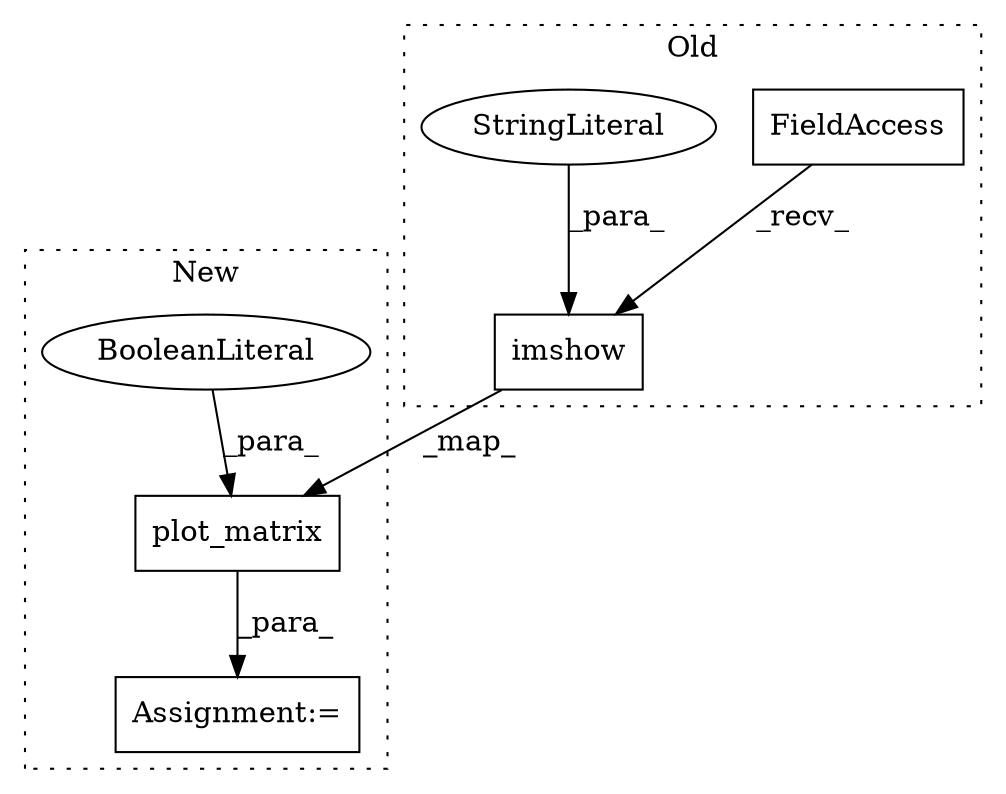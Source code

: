 digraph G {
subgraph cluster0 {
1 [label="imshow" a="32" s="697,738" l="7,1" shape="box"];
4 [label="FieldAccess" a="22" s="679" l="10" shape="box"];
5 [label="StringLiteral" a="45" s="708" l="9" shape="ellipse"];
label = "Old";
style="dotted";
}
subgraph cluster1 {
2 [label="plot_matrix" a="32" s="810,857" l="12,1" shape="box"];
3 [label="BooleanLiteral" a="9" s="853" l="4" shape="ellipse"];
6 [label="Assignment:=" a="7" s="809" l="1" shape="box"];
label = "New";
style="dotted";
}
1 -> 2 [label="_map_"];
2 -> 6 [label="_para_"];
3 -> 2 [label="_para_"];
4 -> 1 [label="_recv_"];
5 -> 1 [label="_para_"];
}